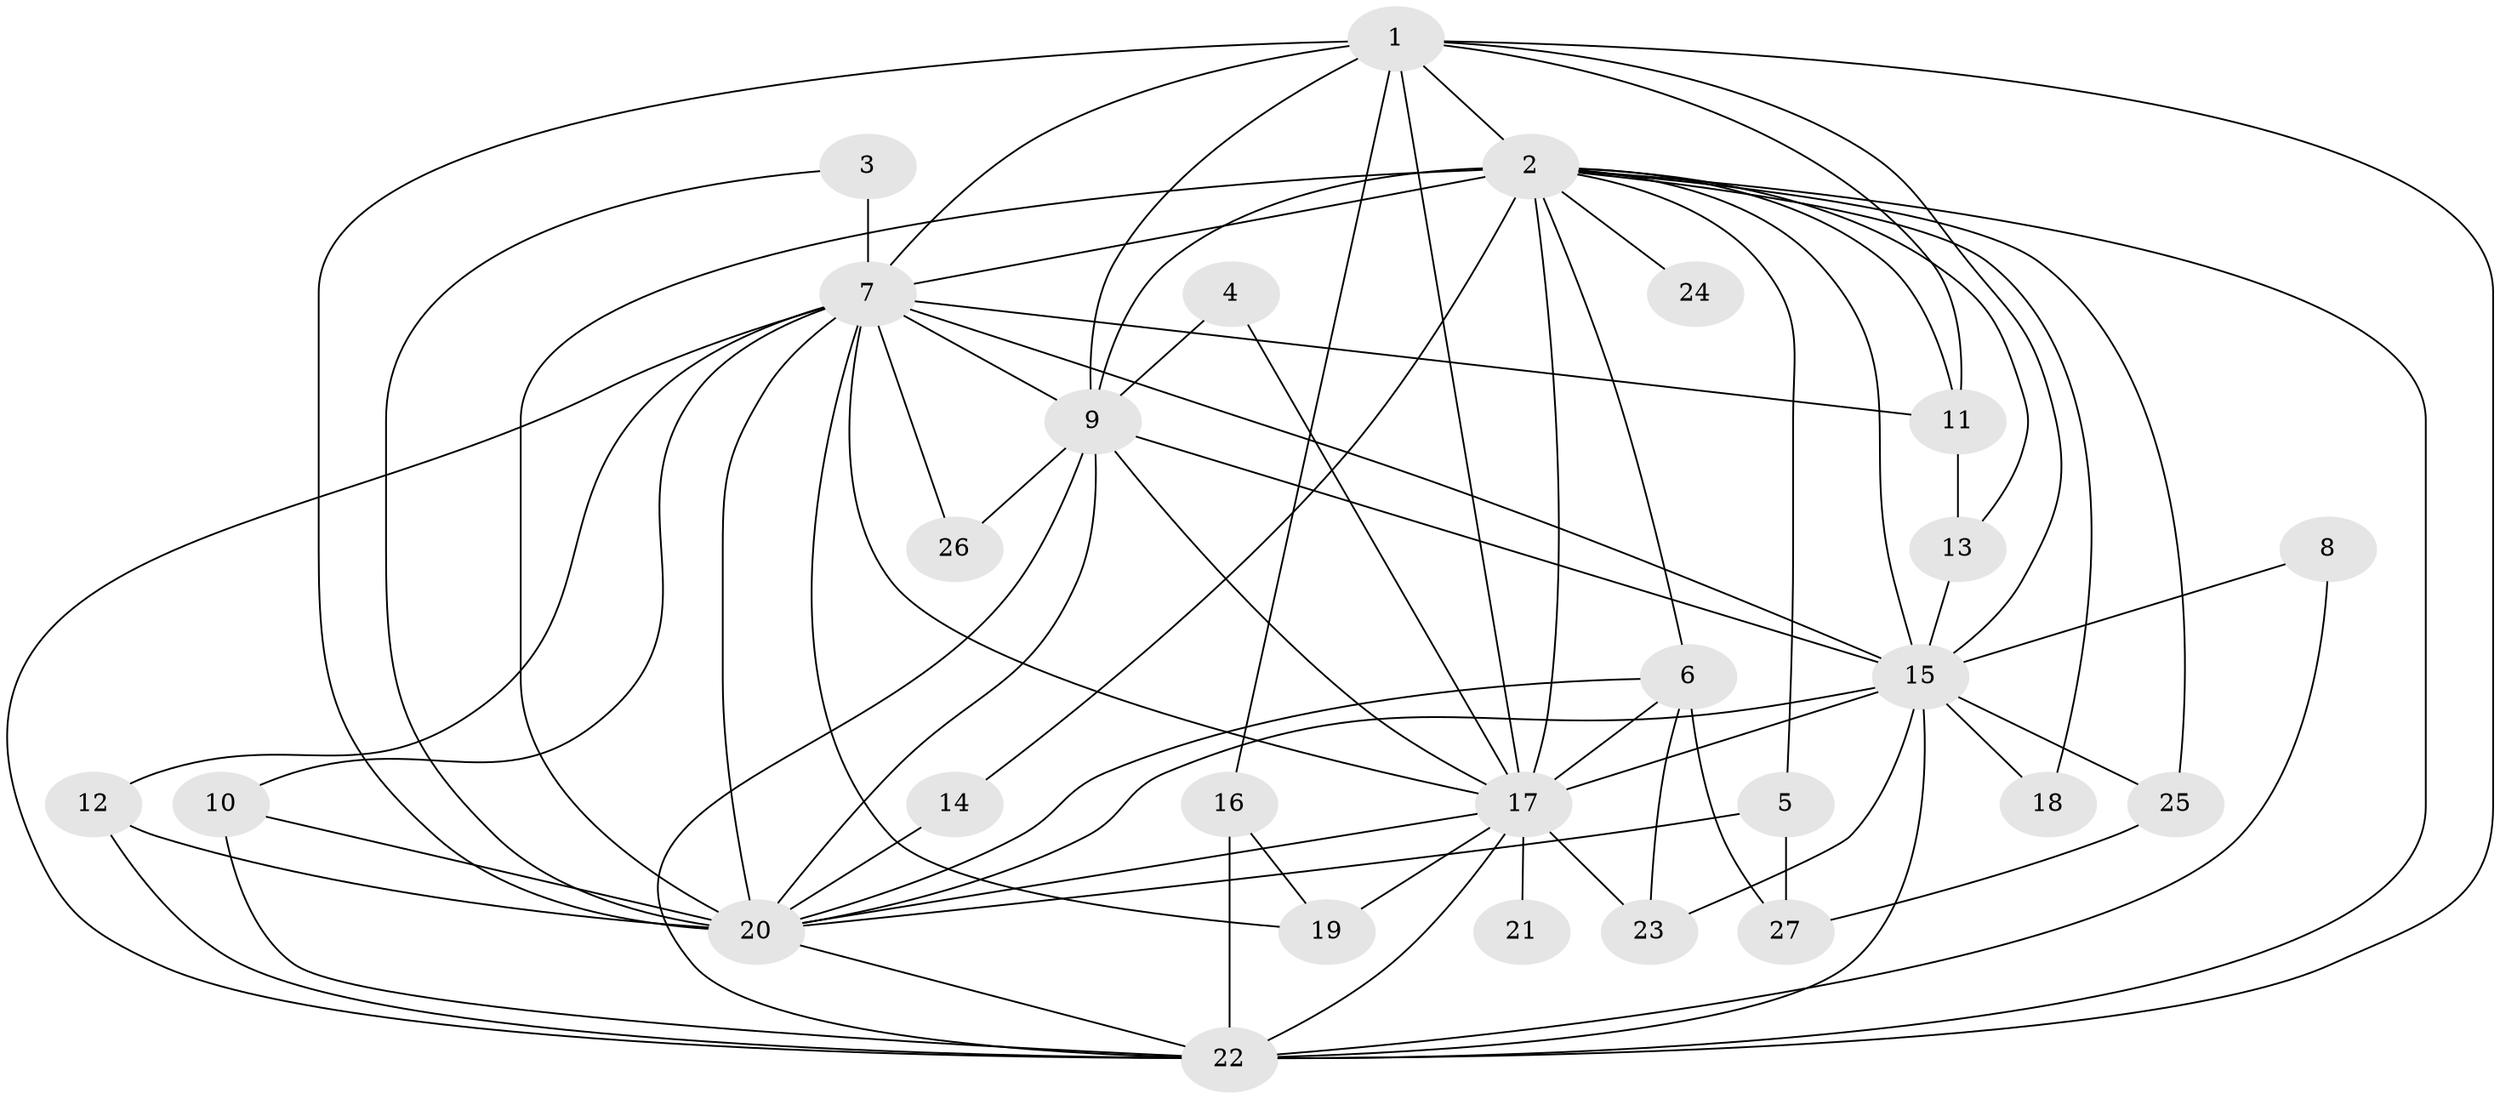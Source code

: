 // original degree distribution, {14: 0.03773584905660377, 11: 0.03773584905660377, 17: 0.018867924528301886, 16: 0.018867924528301886, 18: 0.018867924528301886, 20: 0.03773584905660377, 15: 0.018867924528301886, 4: 0.03773584905660377, 3: 0.3018867924528302, 2: 0.4716981132075472}
// Generated by graph-tools (version 1.1) at 2025/01/03/09/25 03:01:21]
// undirected, 27 vertices, 72 edges
graph export_dot {
graph [start="1"]
  node [color=gray90,style=filled];
  1;
  2;
  3;
  4;
  5;
  6;
  7;
  8;
  9;
  10;
  11;
  12;
  13;
  14;
  15;
  16;
  17;
  18;
  19;
  20;
  21;
  22;
  23;
  24;
  25;
  26;
  27;
  1 -- 2 [weight=4.0];
  1 -- 7 [weight=2.0];
  1 -- 9 [weight=3.0];
  1 -- 11 [weight=1.0];
  1 -- 15 [weight=4.0];
  1 -- 16 [weight=1.0];
  1 -- 17 [weight=3.0];
  1 -- 20 [weight=3.0];
  1 -- 22 [weight=2.0];
  2 -- 5 [weight=1.0];
  2 -- 6 [weight=1.0];
  2 -- 7 [weight=2.0];
  2 -- 9 [weight=2.0];
  2 -- 11 [weight=1.0];
  2 -- 13 [weight=1.0];
  2 -- 14 [weight=1.0];
  2 -- 15 [weight=2.0];
  2 -- 17 [weight=2.0];
  2 -- 18 [weight=1.0];
  2 -- 20 [weight=2.0];
  2 -- 22 [weight=2.0];
  2 -- 24 [weight=1.0];
  2 -- 25 [weight=1.0];
  3 -- 7 [weight=2.0];
  3 -- 20 [weight=1.0];
  4 -- 9 [weight=1.0];
  4 -- 17 [weight=1.0];
  5 -- 20 [weight=1.0];
  5 -- 27 [weight=1.0];
  6 -- 17 [weight=1.0];
  6 -- 20 [weight=1.0];
  6 -- 23 [weight=1.0];
  6 -- 27 [weight=1.0];
  7 -- 9 [weight=1.0];
  7 -- 10 [weight=1.0];
  7 -- 11 [weight=1.0];
  7 -- 12 [weight=1.0];
  7 -- 15 [weight=1.0];
  7 -- 17 [weight=1.0];
  7 -- 19 [weight=1.0];
  7 -- 20 [weight=2.0];
  7 -- 22 [weight=1.0];
  7 -- 26 [weight=1.0];
  8 -- 15 [weight=1.0];
  8 -- 22 [weight=1.0];
  9 -- 15 [weight=2.0];
  9 -- 17 [weight=1.0];
  9 -- 20 [weight=1.0];
  9 -- 22 [weight=1.0];
  9 -- 26 [weight=2.0];
  10 -- 20 [weight=1.0];
  10 -- 22 [weight=1.0];
  11 -- 13 [weight=1.0];
  12 -- 20 [weight=1.0];
  12 -- 22 [weight=1.0];
  13 -- 15 [weight=1.0];
  14 -- 20 [weight=2.0];
  15 -- 17 [weight=2.0];
  15 -- 18 [weight=2.0];
  15 -- 20 [weight=2.0];
  15 -- 22 [weight=1.0];
  15 -- 23 [weight=1.0];
  15 -- 25 [weight=1.0];
  16 -- 19 [weight=1.0];
  16 -- 22 [weight=2.0];
  17 -- 19 [weight=1.0];
  17 -- 20 [weight=1.0];
  17 -- 21 [weight=1.0];
  17 -- 22 [weight=1.0];
  17 -- 23 [weight=1.0];
  20 -- 22 [weight=2.0];
  25 -- 27 [weight=1.0];
}

